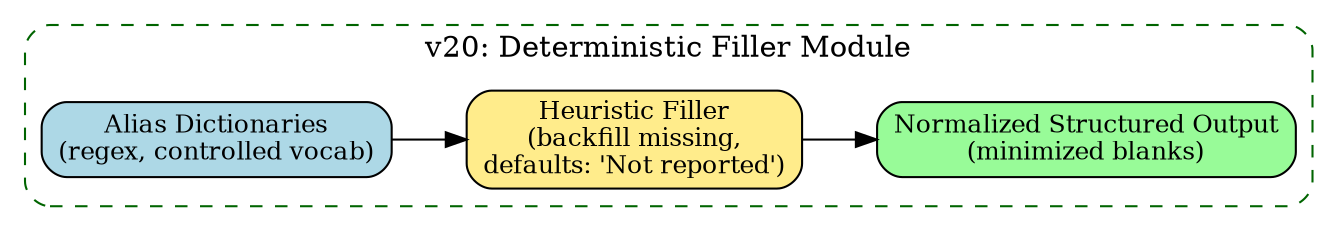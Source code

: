 digraph v20_pipeline {
    rankdir=LR;
    node [shape=box, style="rounded,filled", color=black, fillcolor=lightgray, fontsize=12];

    subgraph cluster_v20 {
        label="v20: Deterministic Filler Module";
        style="rounded,dashed";
        color=darkgreen;

        norm [label="Alias Dictionaries\n(regex, controlled vocab)", fillcolor=lightblue];
        fill [label="Heuristic Filler\n(backfill missing,\ndefaults: 'Not reported')", fillcolor=lightgoldenrod1];
        out [label="Normalized Structured Output\n(minimized blanks)", fillcolor=palegreen];

        norm -> fill -> out;
    }
}

